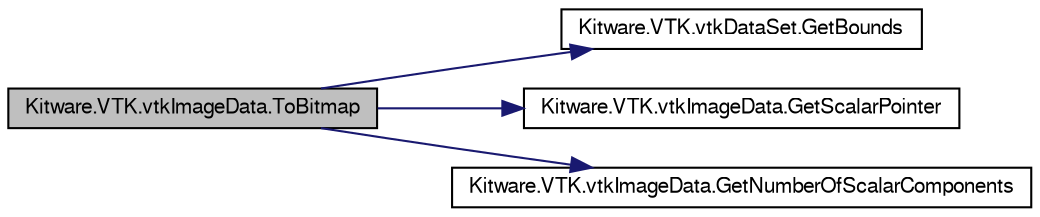digraph G
{
  bgcolor="transparent";
  edge [fontname="FreeSans",fontsize="10",labelfontname="FreeSans",labelfontsize="10"];
  node [fontname="FreeSans",fontsize="10",shape=record];
  rankdir="LR";
  Node1 [label="Kitware.VTK.vtkImageData.ToBitmap",height=0.2,width=0.4,color="black", fillcolor="grey75", style="filled" fontcolor="black"];
  Node1 -> Node2 [color="midnightblue",fontsize="10",style="solid",fontname="FreeSans"];
  Node2 [label="Kitware.VTK.vtkDataSet.GetBounds",height=0.2,width=0.4,color="black",URL="$class_kitware_1_1_v_t_k_1_1vtk_data_set.html#ad03120721957f20dbbe194b870184de7",tooltip="Return a pointer to the geometry bounding box in the form (xmin,xmax, ymin,ymax, zmin,zmax). THIS METHOD IS NOT THREAD SAFE."];
  Node1 -> Node3 [color="midnightblue",fontsize="10",style="solid",fontname="FreeSans"];
  Node3 [label="Kitware.VTK.vtkImageData.GetScalarPointer",height=0.2,width=0.4,color="black",URL="$class_kitware_1_1_v_t_k_1_1vtk_image_data.html#af354bc8ea4d0e819e918504cdbff3995",tooltip="Access the native pointer for the scalar data."];
  Node1 -> Node4 [color="midnightblue",fontsize="10",style="solid",fontname="FreeSans"];
  Node4 [label="Kitware.VTK.vtkImageData.GetNumberOfScalarComponents",height=0.2,width=0.4,color="black",URL="$class_kitware_1_1_v_t_k_1_1vtk_image_data.html#a953a8ac7bdcb56aac9404460a1089974",tooltip="Set/Get the number of scalar components for points. As with the SetScalarType method this is setting ..."];
}
